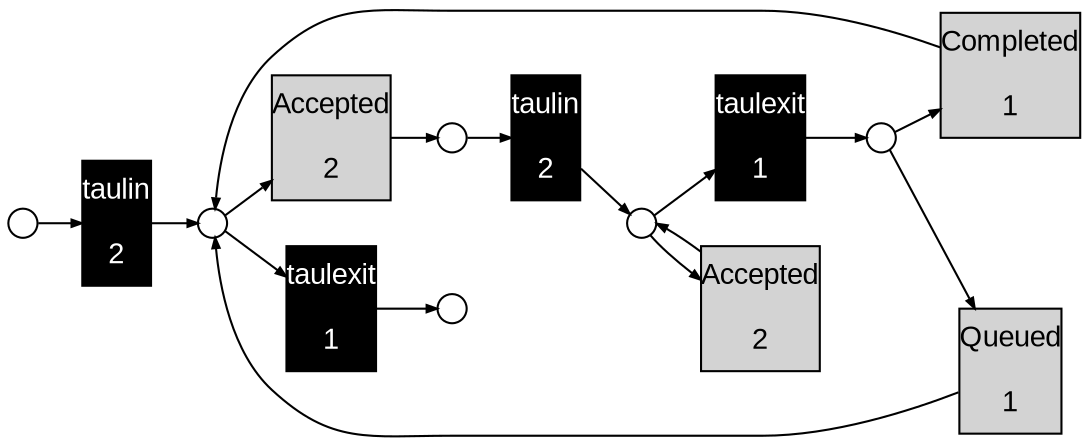digraph G { 
ranksep=".3"; fontsize="14"; remincross=true; margin="0.0,0.0"; fontname="Arial";rankdir="LR";
edge [arrowsize="0.5"];
node [height=".2",width=".2",fontname="Arial",fontsize="14"];
ratio=0.4;
id1 [shape="box",margin="0, 0.1",color="black",fontcolor="white",label="taulin\n\n2",style="filled"];
id2 [shape="box",margin="0, 0.1",color="black",fontcolor="white",label="taulexit\n\n1",style="filled"];
id3 [shape="box",margin="0, 0.1",label="Accepted\n\n2",style="filled"];
id4 [shape="box",margin="0, 0.1",color="black",fontcolor="white",label="taulin\n\n2",style="filled"];
id5 [shape="box",margin="0, 0.1",color="black",fontcolor="white",label="taulexit\n\n1",style="filled"];
id6 [shape="box",margin="0, 0.1",label="Accepted\n\n2",style="filled"];
id7 [shape="box",margin="0, 0.1",label="Completed\n\n1",style="filled"];
id8 [shape="box",margin="0, 0.1",label="Queued\n\n1",style="filled"];
id9 [shape="circle",label=""];
id10 [shape="circle",label=""];
id11 [shape="circle",label=""];
id12 [shape="circle",label=""];
id13 [shape="circle",label=""];
id14 [shape="circle",label=""];
id11 -> id2
id8 -> id11
id4 -> id14
id1 -> id11
id13 -> id8
id14 -> id6
id11 -> id3
id6 -> id14
id2 -> id10
id9 -> id1
id14 -> id5
id5 -> id13
id12 -> id4
id13 -> id7
id7 -> id11
id3 -> id12
}